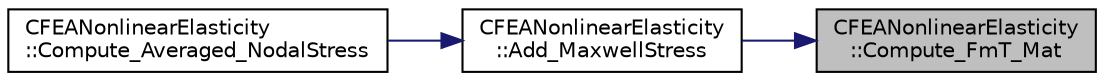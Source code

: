 digraph "CFEANonlinearElasticity::Compute_FmT_Mat"
{
 // LATEX_PDF_SIZE
  edge [fontname="Helvetica",fontsize="10",labelfontname="Helvetica",labelfontsize="10"];
  node [fontname="Helvetica",fontsize="10",shape=record];
  rankdir="RL";
  Node1 [label="CFEANonlinearElasticity\l::Compute_FmT_Mat",height=0.2,width=0.4,color="black", fillcolor="grey75", style="filled", fontcolor="black",tooltip="TODO: Describe what this does."];
  Node1 -> Node2 [dir="back",color="midnightblue",fontsize="10",style="solid",fontname="Helvetica"];
  Node2 [label="CFEANonlinearElasticity\l::Add_MaxwellStress",height=0.2,width=0.4,color="black", fillcolor="white", style="filled",URL="$classCFEANonlinearElasticity.html#a7f0a5e84cb490d30595f06a9cd7b6edf",tooltip="Update an element with Maxwell's stress."];
  Node2 -> Node3 [dir="back",color="midnightblue",fontsize="10",style="solid",fontname="Helvetica"];
  Node3 [label="CFEANonlinearElasticity\l::Compute_Averaged_NodalStress",height=0.2,width=0.4,color="black", fillcolor="white", style="filled",URL="$classCFEANonlinearElasticity.html#a5e58a54abd621567a59edb8cf8e1840a",tooltip="Compute averaged nodal stresses (for post processing)."];
}
